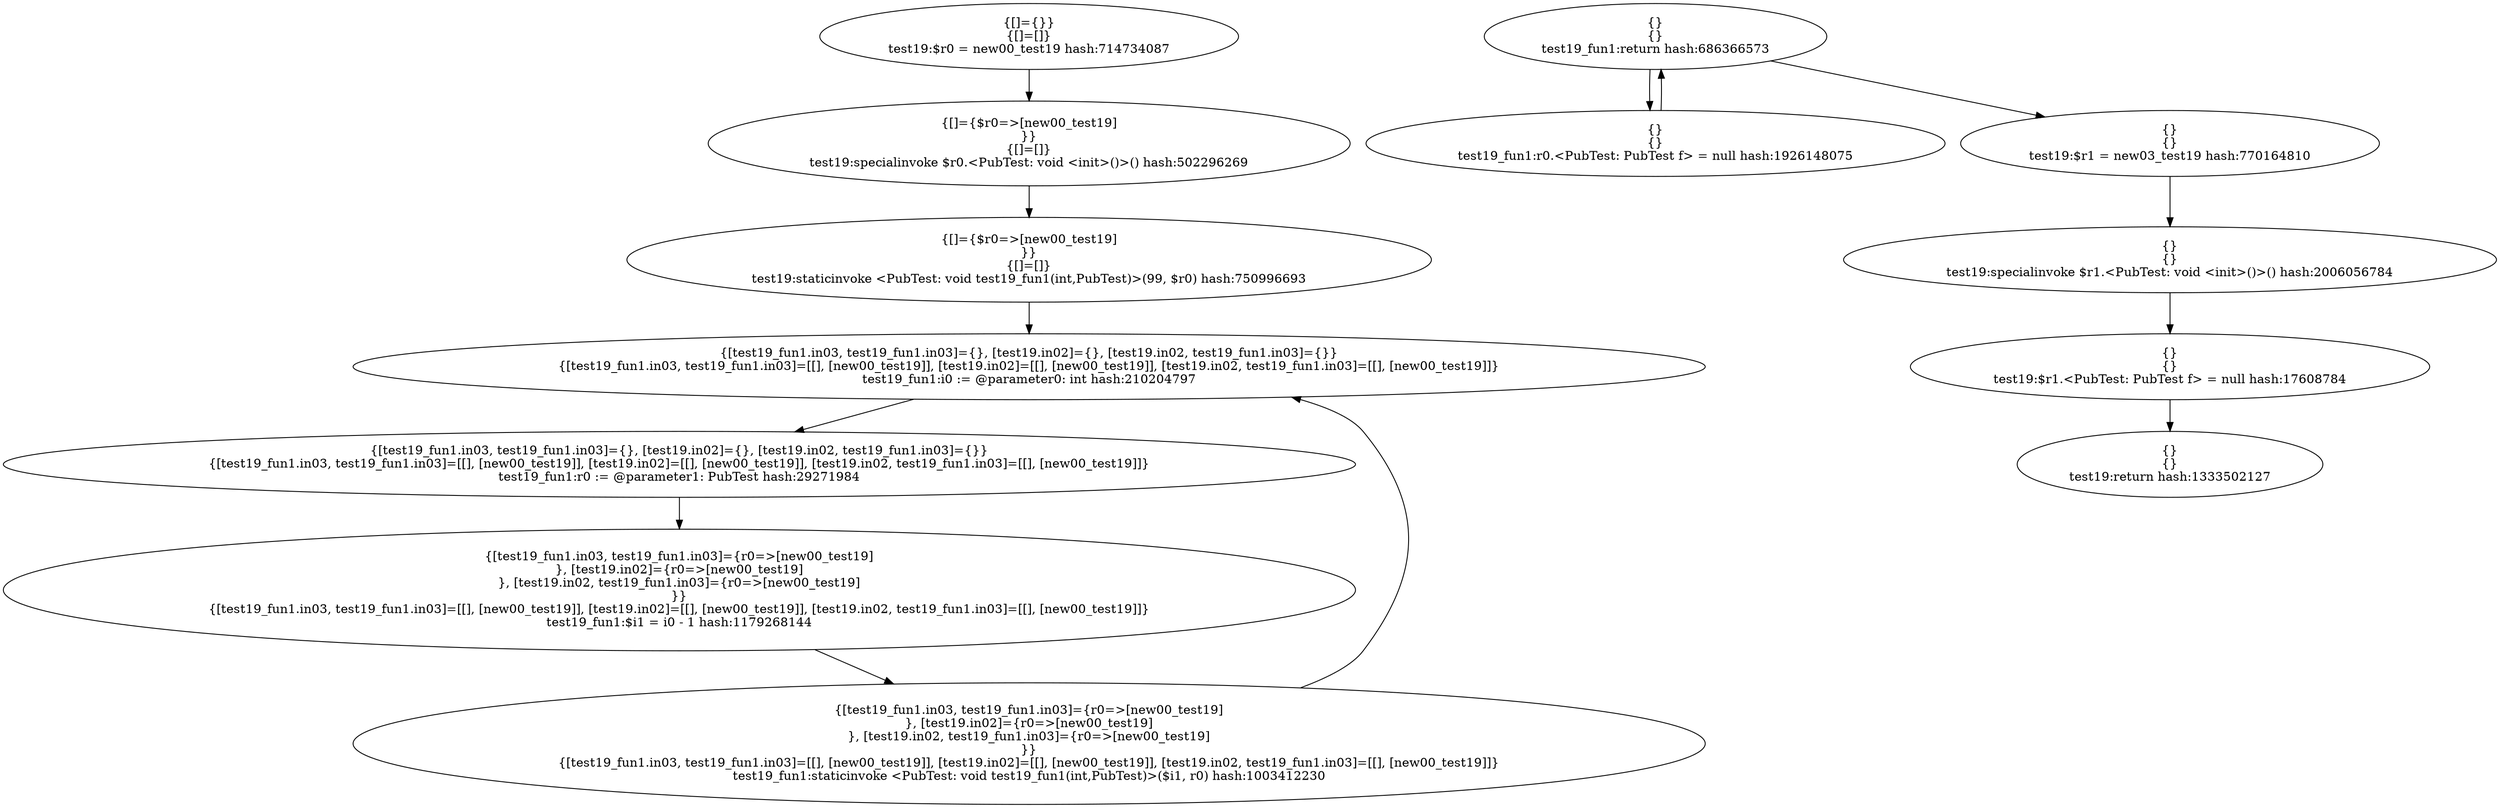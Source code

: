 digraph "./target1-pub/PubTest.test19" {
    "{[]={}}
{[]=[]}
test19:$r0 = new00_test19 hash:714734087";
    "{[]={$r0=>[new00_test19]
}}
{[]=[]}
test19:specialinvoke $r0.<PubTest: void <init>()>() hash:502296269";
    "{[]={$r0=>[new00_test19]
}}
{[]=[]}
test19:staticinvoke <PubTest: void test19_fun1(int,PubTest)>(99, $r0) hash:750996693";
    "{}
{}
test19:$r1 = new03_test19 hash:770164810";
    "{}
{}
test19:specialinvoke $r1.<PubTest: void <init>()>() hash:2006056784";
    "{}
{}
test19:$r1.<PubTest: PubTest f> = null hash:17608784";
    "{}
{}
test19:return hash:1333502127";
    "{[test19_fun1.in03, test19_fun1.in03]={}, [test19.in02]={}, [test19.in02, test19_fun1.in03]={}}
{[test19_fun1.in03, test19_fun1.in03]=[[], [new00_test19]], [test19.in02]=[[], [new00_test19]], [test19.in02, test19_fun1.in03]=[[], [new00_test19]]}
test19_fun1:i0 := @parameter0: int hash:210204797";
    "{[test19_fun1.in03, test19_fun1.in03]={}, [test19.in02]={}, [test19.in02, test19_fun1.in03]={}}
{[test19_fun1.in03, test19_fun1.in03]=[[], [new00_test19]], [test19.in02]=[[], [new00_test19]], [test19.in02, test19_fun1.in03]=[[], [new00_test19]]}
test19_fun1:r0 := @parameter1: PubTest hash:29271984";
    "{[test19_fun1.in03, test19_fun1.in03]={r0=>[new00_test19]
}, [test19.in02]={r0=>[new00_test19]
}, [test19.in02, test19_fun1.in03]={r0=>[new00_test19]
}}
{[test19_fun1.in03, test19_fun1.in03]=[[], [new00_test19]], [test19.in02]=[[], [new00_test19]], [test19.in02, test19_fun1.in03]=[[], [new00_test19]]}
test19_fun1:$i1 = i0 - 1 hash:1179268144";
    "{[test19_fun1.in03, test19_fun1.in03]={r0=>[new00_test19]
}, [test19.in02]={r0=>[new00_test19]
}, [test19.in02, test19_fun1.in03]={r0=>[new00_test19]
}}
{[test19_fun1.in03, test19_fun1.in03]=[[], [new00_test19]], [test19.in02]=[[], [new00_test19]], [test19.in02, test19_fun1.in03]=[[], [new00_test19]]}
test19_fun1:staticinvoke <PubTest: void test19_fun1(int,PubTest)>($i1, r0) hash:1003412230";
    "{}
{}
test19_fun1:r0.<PubTest: PubTest f> = null hash:1926148075";
    "{}
{}
test19_fun1:return hash:686366573";
    "{[]={}}
{[]=[]}
test19:$r0 = new00_test19 hash:714734087"->"{[]={$r0=>[new00_test19]
}}
{[]=[]}
test19:specialinvoke $r0.<PubTest: void <init>()>() hash:502296269";
    "{[]={$r0=>[new00_test19]
}}
{[]=[]}
test19:specialinvoke $r0.<PubTest: void <init>()>() hash:502296269"->"{[]={$r0=>[new00_test19]
}}
{[]=[]}
test19:staticinvoke <PubTest: void test19_fun1(int,PubTest)>(99, $r0) hash:750996693";
    "{[]={$r0=>[new00_test19]
}}
{[]=[]}
test19:staticinvoke <PubTest: void test19_fun1(int,PubTest)>(99, $r0) hash:750996693"->"{[test19_fun1.in03, test19_fun1.in03]={}, [test19.in02]={}, [test19.in02, test19_fun1.in03]={}}
{[test19_fun1.in03, test19_fun1.in03]=[[], [new00_test19]], [test19.in02]=[[], [new00_test19]], [test19.in02, test19_fun1.in03]=[[], [new00_test19]]}
test19_fun1:i0 := @parameter0: int hash:210204797";
    "{}
{}
test19:$r1 = new03_test19 hash:770164810"->"{}
{}
test19:specialinvoke $r1.<PubTest: void <init>()>() hash:2006056784";
    "{}
{}
test19:specialinvoke $r1.<PubTest: void <init>()>() hash:2006056784"->"{}
{}
test19:$r1.<PubTest: PubTest f> = null hash:17608784";
    "{}
{}
test19:$r1.<PubTest: PubTest f> = null hash:17608784"->"{}
{}
test19:return hash:1333502127";
    "{[test19_fun1.in03, test19_fun1.in03]={}, [test19.in02]={}, [test19.in02, test19_fun1.in03]={}}
{[test19_fun1.in03, test19_fun1.in03]=[[], [new00_test19]], [test19.in02]=[[], [new00_test19]], [test19.in02, test19_fun1.in03]=[[], [new00_test19]]}
test19_fun1:i0 := @parameter0: int hash:210204797"->"{[test19_fun1.in03, test19_fun1.in03]={}, [test19.in02]={}, [test19.in02, test19_fun1.in03]={}}
{[test19_fun1.in03, test19_fun1.in03]=[[], [new00_test19]], [test19.in02]=[[], [new00_test19]], [test19.in02, test19_fun1.in03]=[[], [new00_test19]]}
test19_fun1:r0 := @parameter1: PubTest hash:29271984";
    "{[test19_fun1.in03, test19_fun1.in03]={}, [test19.in02]={}, [test19.in02, test19_fun1.in03]={}}
{[test19_fun1.in03, test19_fun1.in03]=[[], [new00_test19]], [test19.in02]=[[], [new00_test19]], [test19.in02, test19_fun1.in03]=[[], [new00_test19]]}
test19_fun1:r0 := @parameter1: PubTest hash:29271984"->"{[test19_fun1.in03, test19_fun1.in03]={r0=>[new00_test19]
}, [test19.in02]={r0=>[new00_test19]
}, [test19.in02, test19_fun1.in03]={r0=>[new00_test19]
}}
{[test19_fun1.in03, test19_fun1.in03]=[[], [new00_test19]], [test19.in02]=[[], [new00_test19]], [test19.in02, test19_fun1.in03]=[[], [new00_test19]]}
test19_fun1:$i1 = i0 - 1 hash:1179268144";
    "{[test19_fun1.in03, test19_fun1.in03]={r0=>[new00_test19]
}, [test19.in02]={r0=>[new00_test19]
}, [test19.in02, test19_fun1.in03]={r0=>[new00_test19]
}}
{[test19_fun1.in03, test19_fun1.in03]=[[], [new00_test19]], [test19.in02]=[[], [new00_test19]], [test19.in02, test19_fun1.in03]=[[], [new00_test19]]}
test19_fun1:$i1 = i0 - 1 hash:1179268144"->"{[test19_fun1.in03, test19_fun1.in03]={r0=>[new00_test19]
}, [test19.in02]={r0=>[new00_test19]
}, [test19.in02, test19_fun1.in03]={r0=>[new00_test19]
}}
{[test19_fun1.in03, test19_fun1.in03]=[[], [new00_test19]], [test19.in02]=[[], [new00_test19]], [test19.in02, test19_fun1.in03]=[[], [new00_test19]]}
test19_fun1:staticinvoke <PubTest: void test19_fun1(int,PubTest)>($i1, r0) hash:1003412230";
    "{[test19_fun1.in03, test19_fun1.in03]={r0=>[new00_test19]
}, [test19.in02]={r0=>[new00_test19]
}, [test19.in02, test19_fun1.in03]={r0=>[new00_test19]
}}
{[test19_fun1.in03, test19_fun1.in03]=[[], [new00_test19]], [test19.in02]=[[], [new00_test19]], [test19.in02, test19_fun1.in03]=[[], [new00_test19]]}
test19_fun1:staticinvoke <PubTest: void test19_fun1(int,PubTest)>($i1, r0) hash:1003412230"->"{[test19_fun1.in03, test19_fun1.in03]={}, [test19.in02]={}, [test19.in02, test19_fun1.in03]={}}
{[test19_fun1.in03, test19_fun1.in03]=[[], [new00_test19]], [test19.in02]=[[], [new00_test19]], [test19.in02, test19_fun1.in03]=[[], [new00_test19]]}
test19_fun1:i0 := @parameter0: int hash:210204797";
    "{}
{}
test19_fun1:r0.<PubTest: PubTest f> = null hash:1926148075"->"{}
{}
test19_fun1:return hash:686366573";
    "{}
{}
test19_fun1:return hash:686366573"->"{}
{}
test19:$r1 = new03_test19 hash:770164810";
    "{}
{}
test19_fun1:return hash:686366573"->"{}
{}
test19_fun1:r0.<PubTest: PubTest f> = null hash:1926148075";
}
